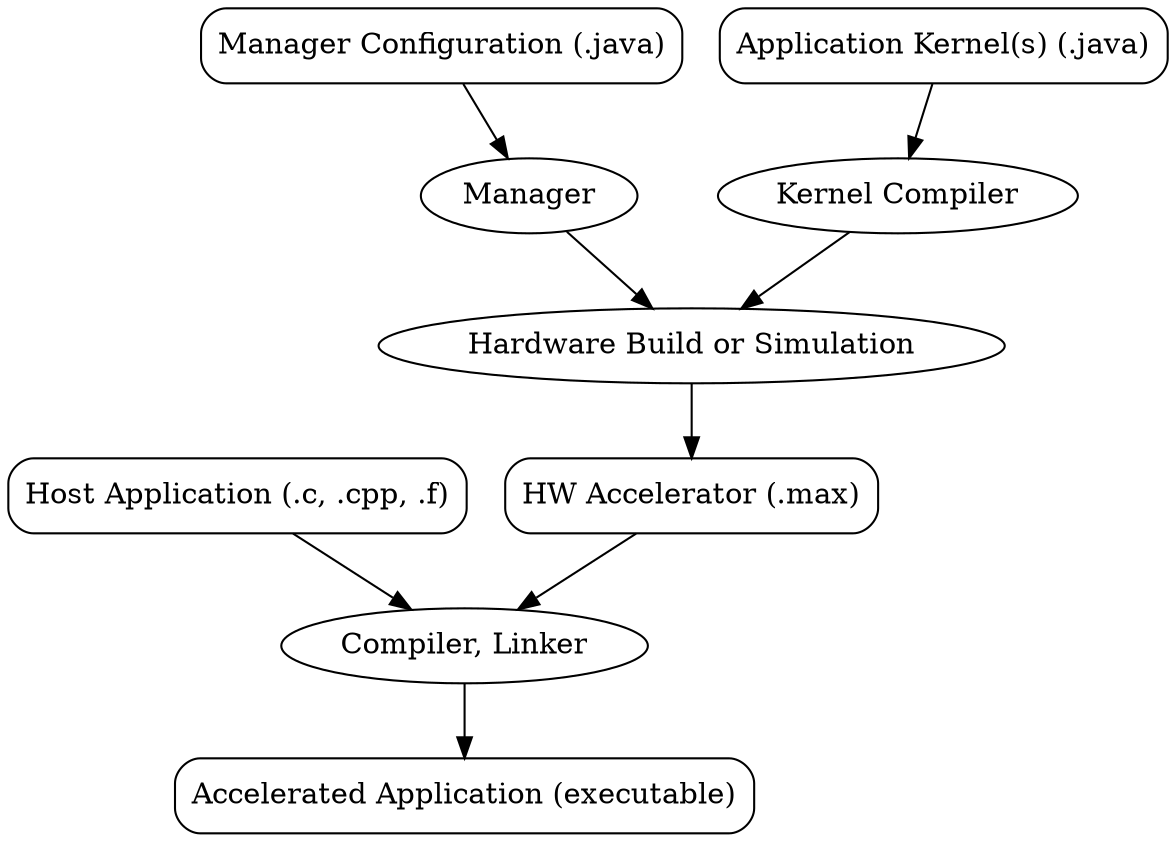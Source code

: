 digraph toolchain {
  subgraph maxCompiler {
    style=filled;
    node [style=rounded]
    color=blue;
    label = "MaxCompiler";
    kern_comp [label="Kernel Compiler"];
    mngr_comp [label="Manager"];
    hwbuild   [label="Hardware Build or Simulation"];
    kern_comp -> hwbuild;
    mngr_comp -> hwbuild;
  }
  node [style=rounded]
  kern [shape=box, label="Application Kernel(s) (.java)"]
  mngr [shape=box, label="Manager Configuration (.java)"]
  host [shape=box, label="Host Application (.c, .cpp, .f)"]

  maxfile [shape=box, label="HW Accelerator (.max)"]
  comp    [label="Compiler, Linker"]
  App     [shape=box, label="Accelerated Application (executable)"]

  kern -> kern_comp
  mngr -> mngr_comp  
  hwbuild -> maxfile
  maxfile -> comp
  host -> comp
  comp -> App

}
